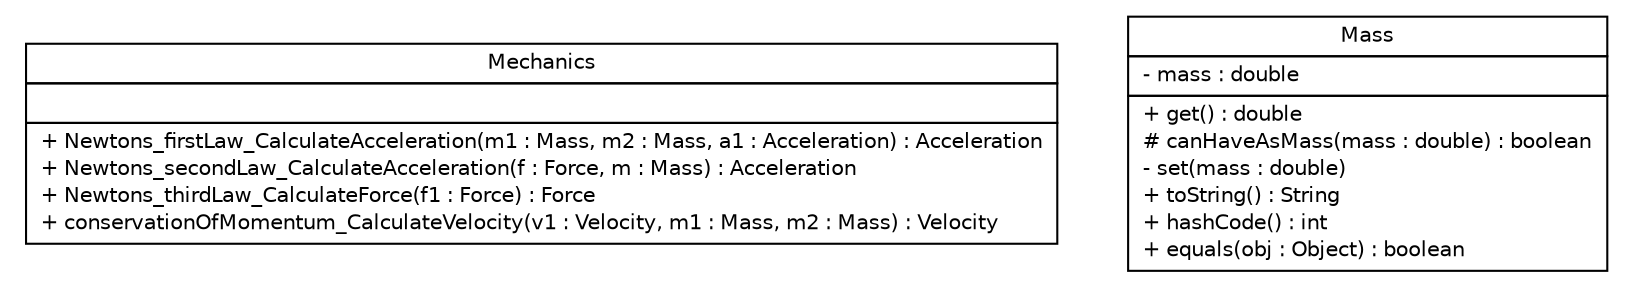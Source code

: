 #!/usr/local/bin/dot
#
# Class diagram 
# Generated by UMLGraph version R5_6 (http://www.umlgraph.org/)
#

digraph G {
	edge [fontname="Helvetica",fontsize=10,labelfontname="Helvetica",labelfontsize=10];
	node [fontname="Helvetica",fontsize=10,shape=plaintext];
	nodesep=0.25;
	ranksep=0.5;
	// world.physics.Mechanics
	c2110 [label=<<table title="world.physics.Mechanics" border="0" cellborder="1" cellspacing="0" cellpadding="2" port="p" href="./Mechanics.html">
		<tr><td><table border="0" cellspacing="0" cellpadding="1">
<tr><td align="center" balign="center"> Mechanics </td></tr>
		</table></td></tr>
		<tr><td><table border="0" cellspacing="0" cellpadding="1">
<tr><td align="left" balign="left">  </td></tr>
		</table></td></tr>
		<tr><td><table border="0" cellspacing="0" cellpadding="1">
<tr><td align="left" balign="left"> + Newtons_firstLaw_CalculateAcceleration(m1 : Mass, m2 : Mass, a1 : Acceleration) : Acceleration </td></tr>
<tr><td align="left" balign="left"> + Newtons_secondLaw_CalculateAcceleration(f : Force, m : Mass) : Acceleration </td></tr>
<tr><td align="left" balign="left"> + Newtons_thirdLaw_CalculateForce(f1 : Force) : Force </td></tr>
<tr><td align="left" balign="left"> + conservationOfMomentum_CalculateVelocity(v1 : Velocity, m1 : Mass, m2 : Mass) : Velocity </td></tr>
		</table></td></tr>
		</table>>, URL="./Mechanics.html", fontname="Helvetica", fontcolor="black", fontsize=10.0];
	// world.physics.Mass
	c2111 [label=<<table title="world.physics.Mass" border="0" cellborder="1" cellspacing="0" cellpadding="2" port="p" href="./Mass.html">
		<tr><td><table border="0" cellspacing="0" cellpadding="1">
<tr><td align="center" balign="center"> Mass </td></tr>
		</table></td></tr>
		<tr><td><table border="0" cellspacing="0" cellpadding="1">
<tr><td align="left" balign="left"> - mass : double </td></tr>
		</table></td></tr>
		<tr><td><table border="0" cellspacing="0" cellpadding="1">
<tr><td align="left" balign="left"> + get() : double </td></tr>
<tr><td align="left" balign="left"> # canHaveAsMass(mass : double) : boolean </td></tr>
<tr><td align="left" balign="left"> - set(mass : double) </td></tr>
<tr><td align="left" balign="left"> + toString() : String </td></tr>
<tr><td align="left" balign="left"> + hashCode() : int </td></tr>
<tr><td align="left" balign="left"> + equals(obj : Object) : boolean </td></tr>
		</table></td></tr>
		</table>>, URL="./Mass.html", fontname="Helvetica", fontcolor="black", fontsize=10.0];
}

